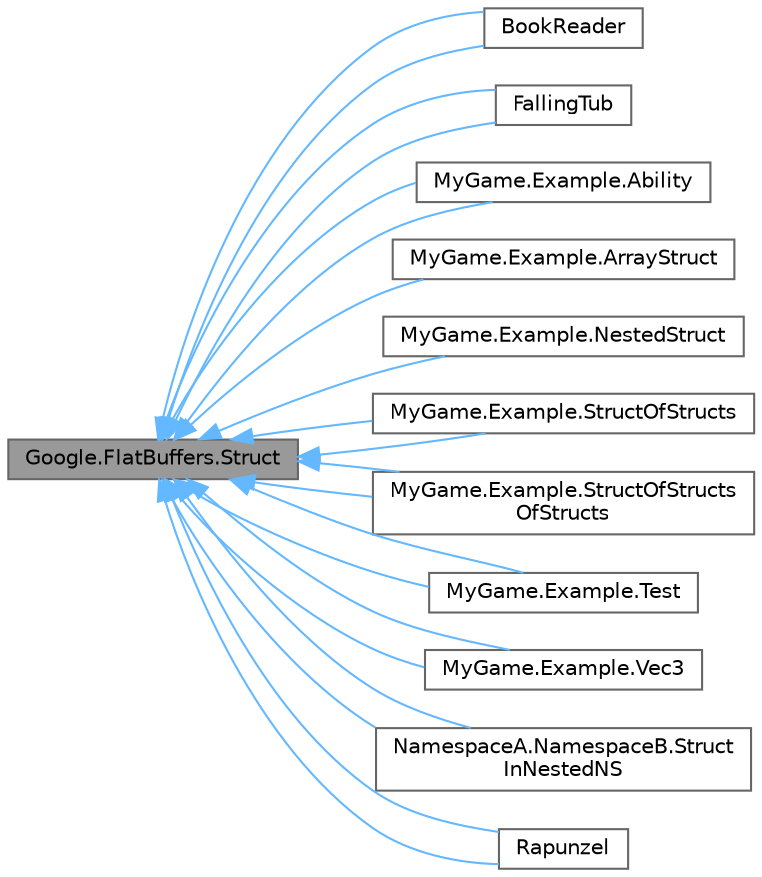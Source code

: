 digraph "Google.FlatBuffers.Struct"
{
 // LATEX_PDF_SIZE
  bgcolor="transparent";
  edge [fontname=Helvetica,fontsize=10,labelfontname=Helvetica,labelfontsize=10];
  node [fontname=Helvetica,fontsize=10,shape=box,height=0.2,width=0.4];
  rankdir="LR";
  Node1 [id="Node000001",label="Google.FlatBuffers.Struct",height=0.2,width=0.4,color="gray40", fillcolor="grey60", style="filled", fontcolor="black",tooltip="All structs in the generated code derive from this class, and add their own accessors."];
  Node1 -> Node2 [id="edge1_Node000001_Node000002",dir="back",color="steelblue1",style="solid",tooltip=" "];
  Node2 [id="Node000002",label="BookReader",height=0.2,width=0.4,color="gray40", fillcolor="white", style="filled",URL="$structBookReader.html",tooltip=" "];
  Node1 -> Node2 [id="edge2_Node000001_Node000002",dir="back",color="steelblue1",style="solid",tooltip=" "];
  Node1 -> Node3 [id="edge3_Node000001_Node000003",dir="back",color="steelblue1",style="solid",tooltip=" "];
  Node3 [id="Node000003",label="FallingTub",height=0.2,width=0.4,color="gray40", fillcolor="white", style="filled",URL="$structFallingTub.html",tooltip=" "];
  Node1 -> Node3 [id="edge4_Node000001_Node000003",dir="back",color="steelblue1",style="solid",tooltip=" "];
  Node1 -> Node4 [id="edge5_Node000001_Node000004",dir="back",color="steelblue1",style="solid",tooltip=" "];
  Node4 [id="Node000004",label="MyGame.Example.Ability",height=0.2,width=0.4,color="gray40", fillcolor="white", style="filled",URL="$structMyGame_1_1Example_1_1Ability.html",tooltip=" "];
  Node1 -> Node4 [id="edge6_Node000001_Node000004",dir="back",color="steelblue1",style="solid",tooltip=" "];
  Node1 -> Node5 [id="edge7_Node000001_Node000005",dir="back",color="steelblue1",style="solid",tooltip=" "];
  Node5 [id="Node000005",label="MyGame.Example.ArrayStruct",height=0.2,width=0.4,color="gray40", fillcolor="white", style="filled",URL="$structMyGame_1_1Example_1_1ArrayStruct.html",tooltip=" "];
  Node1 -> Node6 [id="edge8_Node000001_Node000006",dir="back",color="steelblue1",style="solid",tooltip=" "];
  Node6 [id="Node000006",label="MyGame.Example.NestedStruct",height=0.2,width=0.4,color="gray40", fillcolor="white", style="filled",URL="$structMyGame_1_1Example_1_1NestedStruct.html",tooltip=" "];
  Node1 -> Node7 [id="edge9_Node000001_Node000007",dir="back",color="steelblue1",style="solid",tooltip=" "];
  Node7 [id="Node000007",label="MyGame.Example.StructOfStructs",height=0.2,width=0.4,color="gray40", fillcolor="white", style="filled",URL="$structMyGame_1_1Example_1_1StructOfStructs.html",tooltip=" "];
  Node1 -> Node7 [id="edge10_Node000001_Node000007",dir="back",color="steelblue1",style="solid",tooltip=" "];
  Node1 -> Node8 [id="edge11_Node000001_Node000008",dir="back",color="steelblue1",style="solid",tooltip=" "];
  Node8 [id="Node000008",label="MyGame.Example.StructOfStructs\lOfStructs",height=0.2,width=0.4,color="gray40", fillcolor="white", style="filled",URL="$structMyGame_1_1Example_1_1StructOfStructsOfStructs.html",tooltip=" "];
  Node1 -> Node8 [id="edge12_Node000001_Node000008",dir="back",color="steelblue1",style="solid",tooltip=" "];
  Node1 -> Node9 [id="edge13_Node000001_Node000009",dir="back",color="steelblue1",style="solid",tooltip=" "];
  Node9 [id="Node000009",label="MyGame.Example.Test",height=0.2,width=0.4,color="gray40", fillcolor="white", style="filled",URL="$structMyGame_1_1Example_1_1Test.html",tooltip=" "];
  Node1 -> Node9 [id="edge14_Node000001_Node000009",dir="back",color="steelblue1",style="solid",tooltip=" "];
  Node1 -> Node10 [id="edge15_Node000001_Node000010",dir="back",color="steelblue1",style="solid",tooltip=" "];
  Node10 [id="Node000010",label="MyGame.Example.Vec3",height=0.2,width=0.4,color="gray40", fillcolor="white", style="filled",URL="$structMyGame_1_1Example_1_1Vec3.html",tooltip=" "];
  Node1 -> Node10 [id="edge16_Node000001_Node000010",dir="back",color="steelblue1",style="solid",tooltip=" "];
  Node1 -> Node11 [id="edge17_Node000001_Node000011",dir="back",color="steelblue1",style="solid",tooltip=" "];
  Node11 [id="Node000011",label="NamespaceA.NamespaceB.Struct\lInNestedNS",height=0.2,width=0.4,color="gray40", fillcolor="white", style="filled",URL="$structNamespaceA_1_1NamespaceB_1_1StructInNestedNS.html",tooltip=" "];
  Node1 -> Node11 [id="edge18_Node000001_Node000011",dir="back",color="steelblue1",style="solid",tooltip=" "];
  Node1 -> Node12 [id="edge19_Node000001_Node000012",dir="back",color="steelblue1",style="solid",tooltip=" "];
  Node12 [id="Node000012",label="Rapunzel",height=0.2,width=0.4,color="gray40", fillcolor="white", style="filled",URL="$structRapunzel.html",tooltip=" "];
  Node1 -> Node12 [id="edge20_Node000001_Node000012",dir="back",color="steelblue1",style="solid",tooltip=" "];
}
